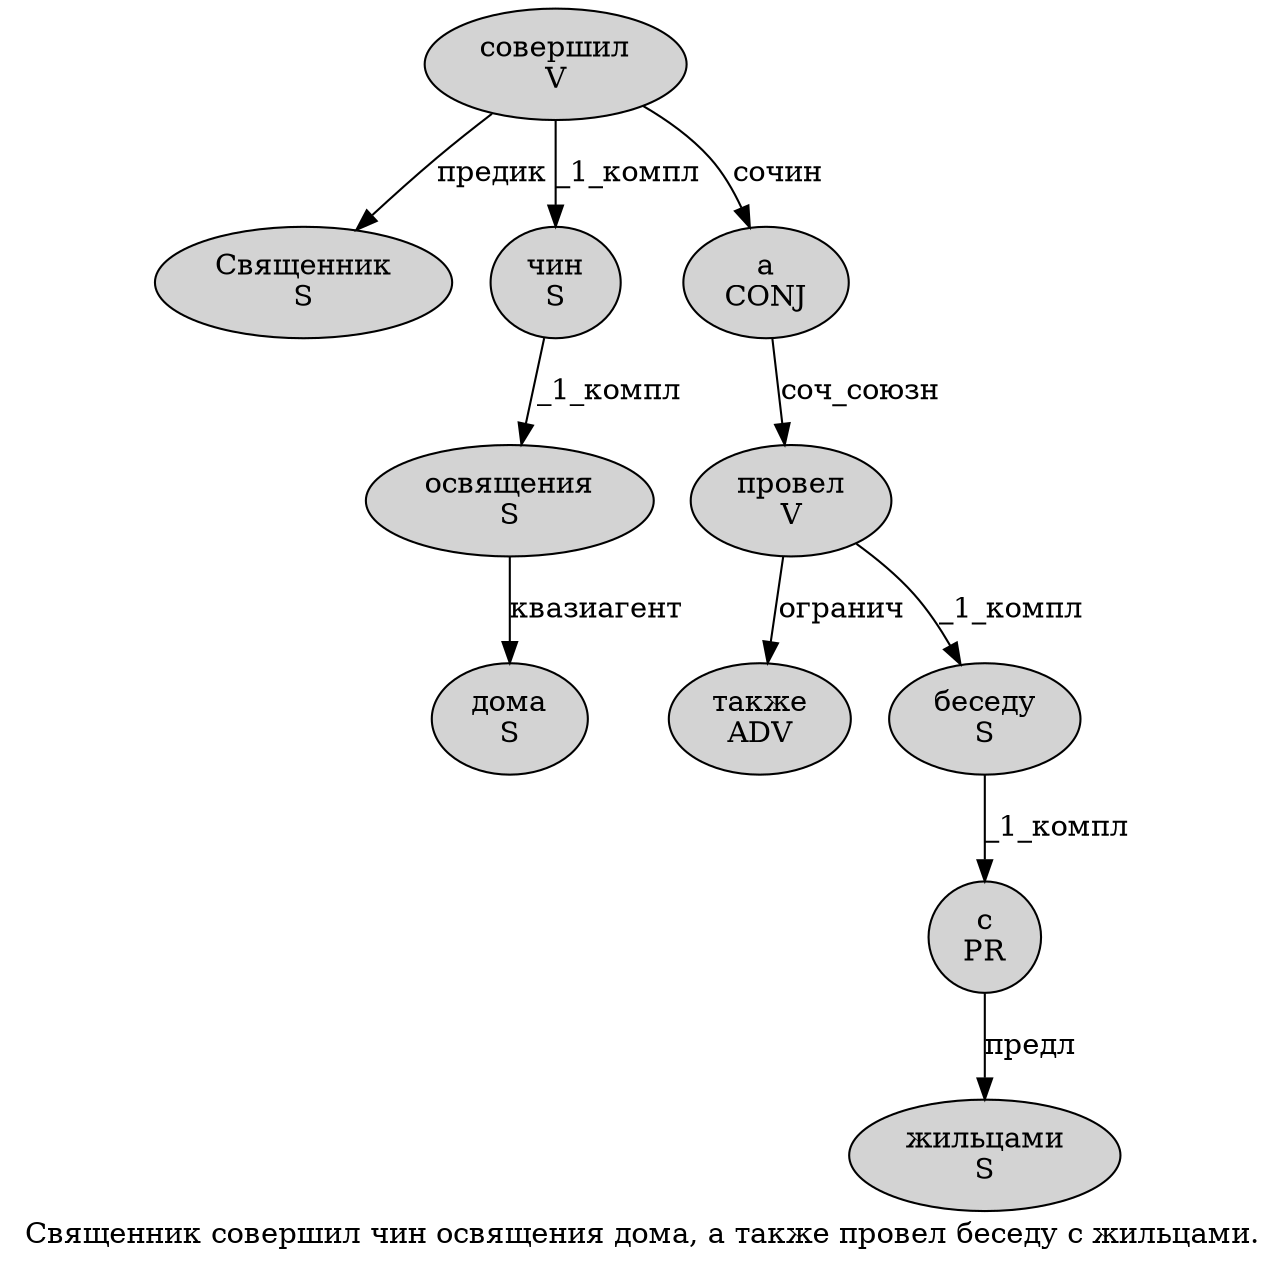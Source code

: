 digraph SENTENCE_1547 {
	graph [label="Священник совершил чин освящения дома, а также провел беседу с жильцами."]
	node [style=filled]
		0 [label="Священник
S" color="" fillcolor=lightgray penwidth=1 shape=ellipse]
		1 [label="совершил
V" color="" fillcolor=lightgray penwidth=1 shape=ellipse]
		2 [label="чин
S" color="" fillcolor=lightgray penwidth=1 shape=ellipse]
		3 [label="освящения
S" color="" fillcolor=lightgray penwidth=1 shape=ellipse]
		4 [label="дома
S" color="" fillcolor=lightgray penwidth=1 shape=ellipse]
		6 [label="а
CONJ" color="" fillcolor=lightgray penwidth=1 shape=ellipse]
		7 [label="также
ADV" color="" fillcolor=lightgray penwidth=1 shape=ellipse]
		8 [label="провел
V" color="" fillcolor=lightgray penwidth=1 shape=ellipse]
		9 [label="беседу
S" color="" fillcolor=lightgray penwidth=1 shape=ellipse]
		10 [label="с
PR" color="" fillcolor=lightgray penwidth=1 shape=ellipse]
		11 [label="жильцами
S" color="" fillcolor=lightgray penwidth=1 shape=ellipse]
			3 -> 4 [label="квазиагент"]
			10 -> 11 [label="предл"]
			9 -> 10 [label="_1_компл"]
			2 -> 3 [label="_1_компл"]
			8 -> 7 [label="огранич"]
			8 -> 9 [label="_1_компл"]
			1 -> 0 [label="предик"]
			1 -> 2 [label="_1_компл"]
			1 -> 6 [label="сочин"]
			6 -> 8 [label="соч_союзн"]
}